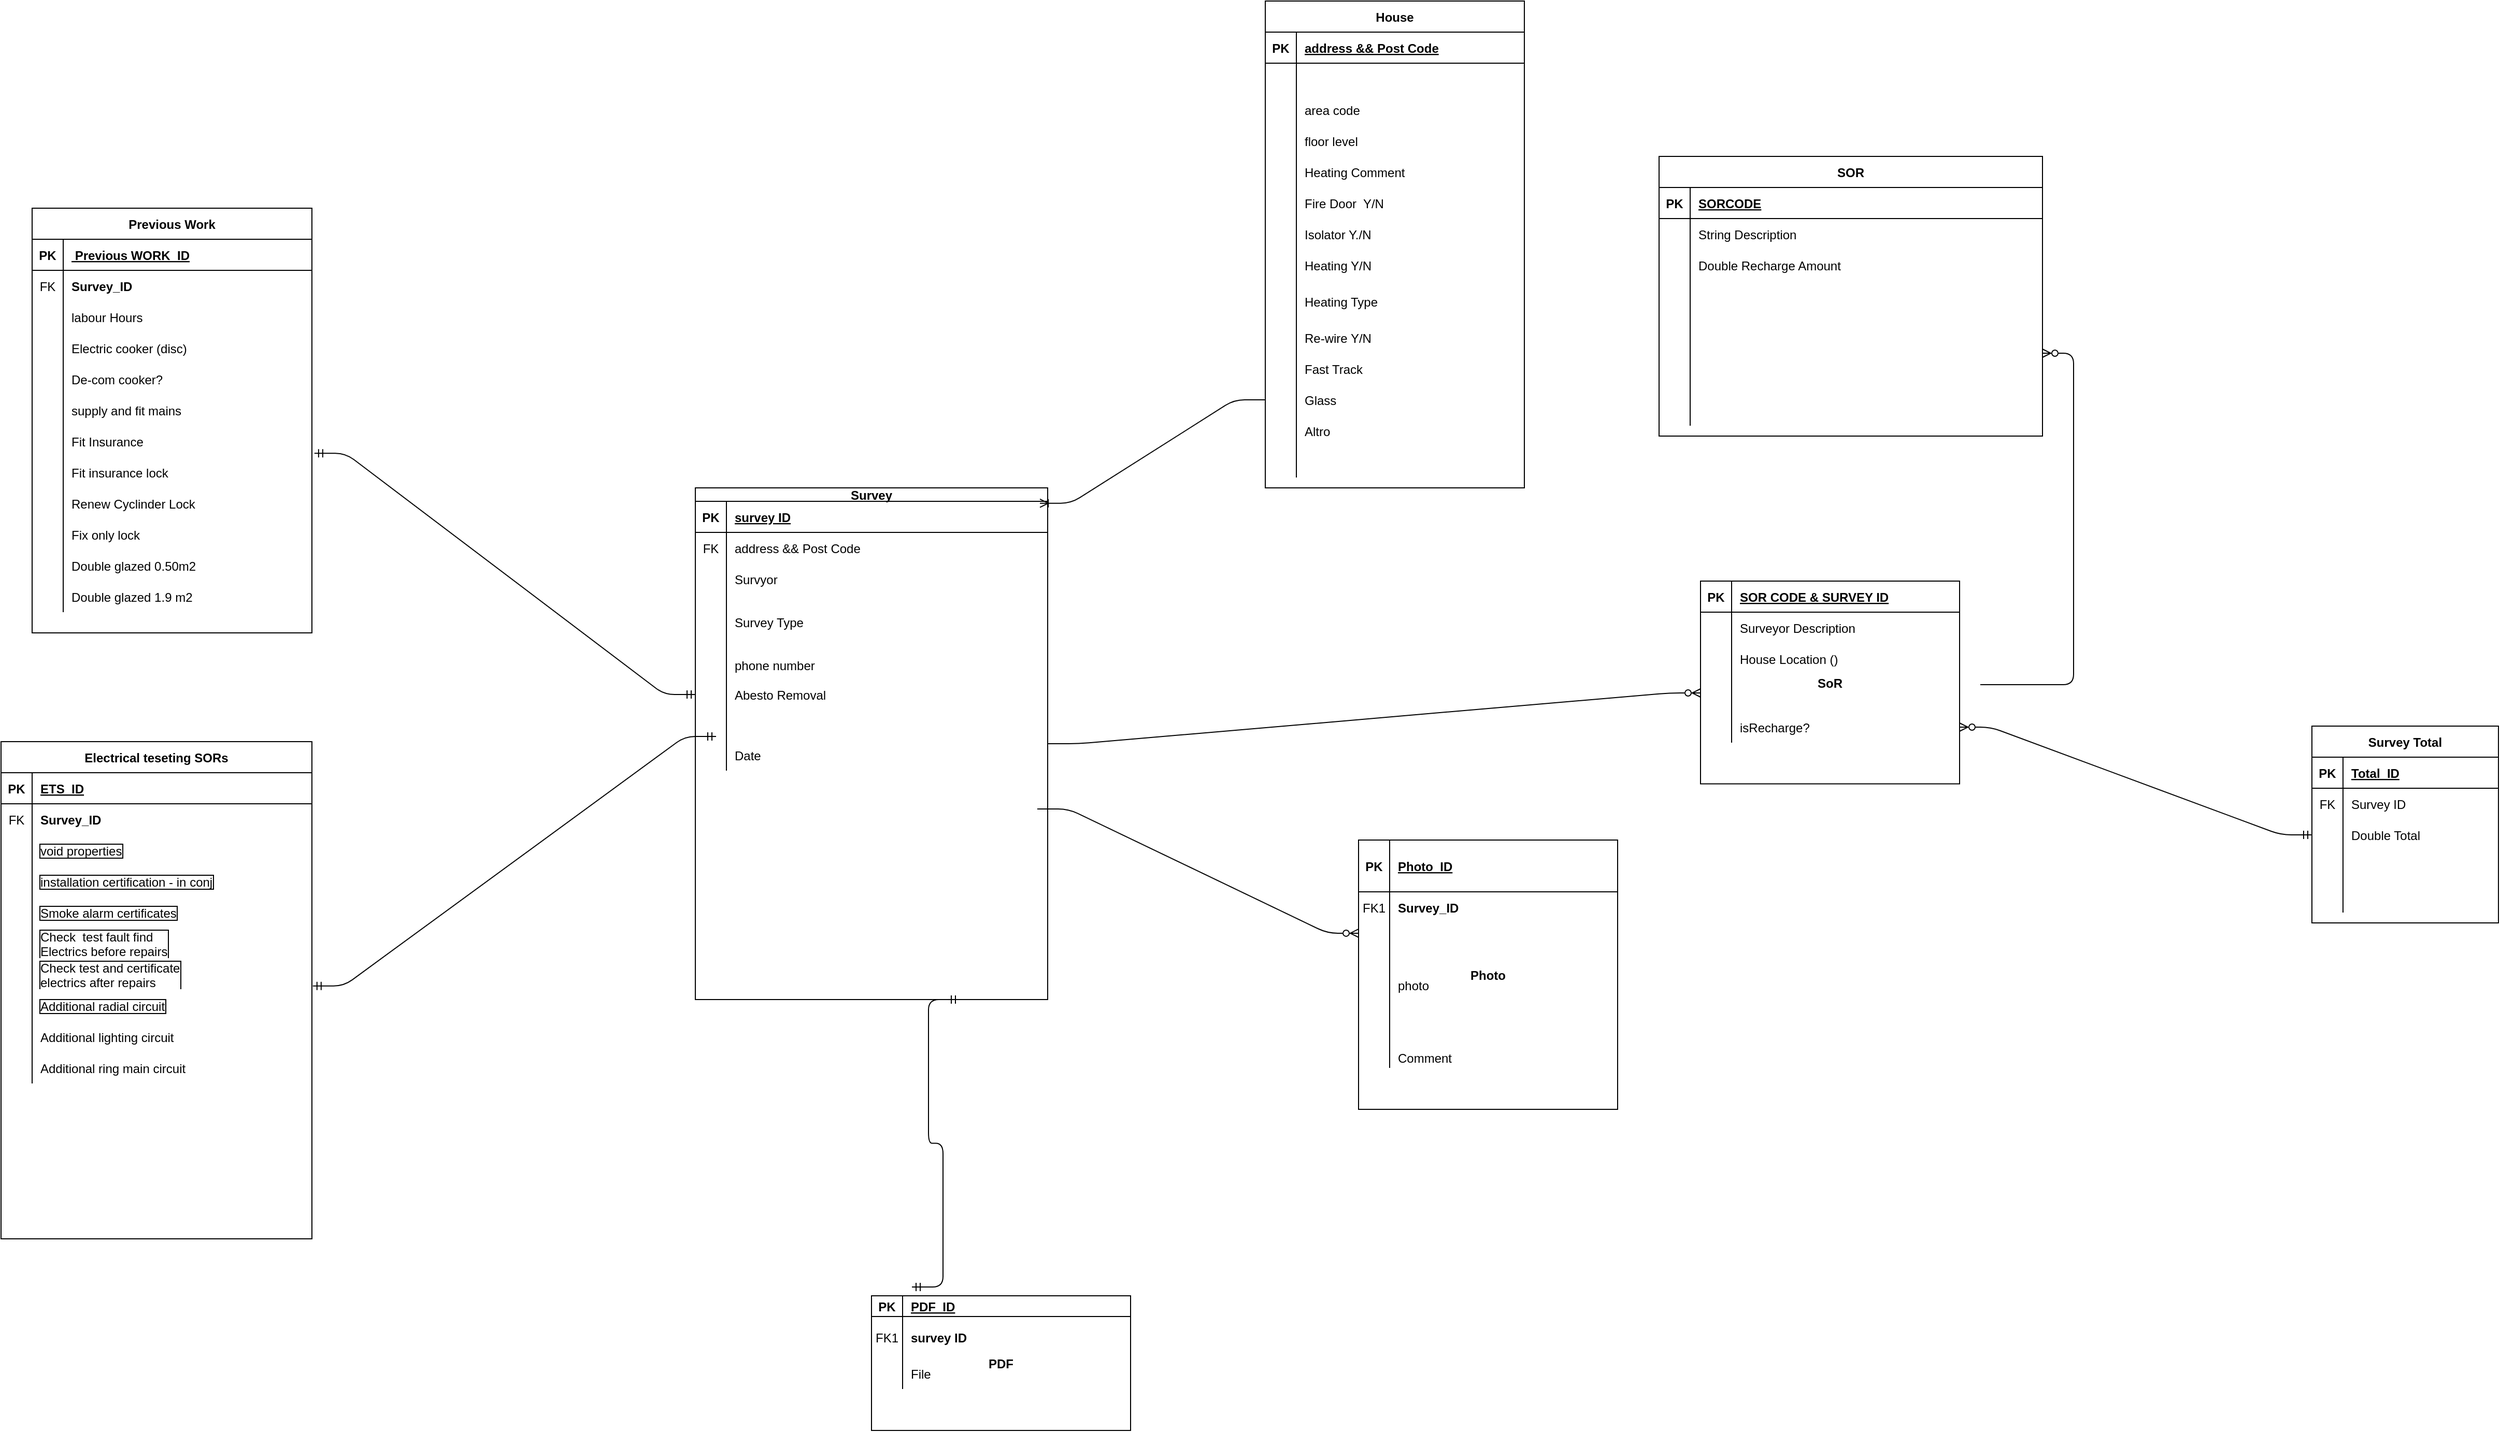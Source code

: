 <mxfile version="13.10.7" type="github">
  <diagram id="R2lEEEUBdFMjLlhIrx00" name="Page-1">
    <mxGraphModel dx="3830" dy="3200" grid="1" gridSize="10" guides="1" tooltips="1" connect="1" arrows="1" fold="1" page="1" pageScale="1" pageWidth="850" pageHeight="1100" math="0" shadow="0" extFonts="Permanent Marker^https://fonts.googleapis.com/css?family=Permanent+Marker">
      <root>
        <mxCell id="0" />
        <mxCell id="1" parent="0" />
        <mxCell id="C-vyLk0tnHw3VtMMgP7b-23" value="House" style="shape=table;startSize=30;container=1;collapsible=1;childLayout=tableLayout;fixedRows=1;rowLines=0;fontStyle=1;align=center;resizeLast=1;" parent="1" vertex="1">
          <mxGeometry x="-20" y="-1640" width="250" height="470" as="geometry" />
        </mxCell>
        <mxCell id="C-vyLk0tnHw3VtMMgP7b-24" value="" style="shape=partialRectangle;collapsible=0;dropTarget=0;pointerEvents=0;fillColor=none;points=[[0,0.5],[1,0.5]];portConstraint=eastwest;top=0;left=0;right=0;bottom=1;" parent="C-vyLk0tnHw3VtMMgP7b-23" vertex="1">
          <mxGeometry y="30" width="250" height="30" as="geometry" />
        </mxCell>
        <mxCell id="C-vyLk0tnHw3VtMMgP7b-25" value="PK" style="shape=partialRectangle;overflow=hidden;connectable=0;fillColor=none;top=0;left=0;bottom=0;right=0;fontStyle=1;" parent="C-vyLk0tnHw3VtMMgP7b-24" vertex="1">
          <mxGeometry width="30" height="30" as="geometry" />
        </mxCell>
        <mxCell id="C-vyLk0tnHw3VtMMgP7b-26" value="address &amp;&amp; Post Code" style="shape=partialRectangle;overflow=hidden;connectable=0;fillColor=none;top=0;left=0;bottom=0;right=0;align=left;spacingLeft=6;fontStyle=5;" parent="C-vyLk0tnHw3VtMMgP7b-24" vertex="1">
          <mxGeometry x="30" width="220" height="30" as="geometry" />
        </mxCell>
        <mxCell id="sHsvKo9sZquTOS9DTLa4-4" value="" style="shape=partialRectangle;collapsible=0;dropTarget=0;pointerEvents=0;fillColor=none;top=0;left=0;bottom=0;right=0;points=[[0,0.5],[1,0.5]];portConstraint=eastwest;" parent="C-vyLk0tnHw3VtMMgP7b-23" vertex="1">
          <mxGeometry y="60" width="250" height="30" as="geometry" />
        </mxCell>
        <mxCell id="sHsvKo9sZquTOS9DTLa4-5" value="" style="shape=partialRectangle;connectable=0;fillColor=none;top=0;left=0;bottom=0;right=0;editable=1;overflow=hidden;" parent="sHsvKo9sZquTOS9DTLa4-4" vertex="1">
          <mxGeometry width="30" height="30" as="geometry" />
        </mxCell>
        <mxCell id="sHsvKo9sZquTOS9DTLa4-6" value="" style="shape=partialRectangle;connectable=0;fillColor=none;top=0;left=0;bottom=0;right=0;align=left;spacingLeft=6;overflow=hidden;" parent="sHsvKo9sZquTOS9DTLa4-4" vertex="1">
          <mxGeometry x="30" width="220" height="30" as="geometry" />
        </mxCell>
        <mxCell id="sHsvKo9sZquTOS9DTLa4-8" value="" style="shape=partialRectangle;collapsible=0;dropTarget=0;pointerEvents=0;fillColor=none;top=0;left=0;bottom=0;right=0;points=[[0,0.5],[1,0.5]];portConstraint=eastwest;" parent="C-vyLk0tnHw3VtMMgP7b-23" vertex="1">
          <mxGeometry y="90" width="250" height="30" as="geometry" />
        </mxCell>
        <mxCell id="sHsvKo9sZquTOS9DTLa4-9" value="" style="shape=partialRectangle;connectable=0;fillColor=none;top=0;left=0;bottom=0;right=0;editable=1;overflow=hidden;" parent="sHsvKo9sZquTOS9DTLa4-8" vertex="1">
          <mxGeometry width="30" height="30" as="geometry" />
        </mxCell>
        <mxCell id="sHsvKo9sZquTOS9DTLa4-10" value="area code" style="shape=partialRectangle;connectable=0;fillColor=none;top=0;left=0;bottom=0;right=0;align=left;spacingLeft=6;overflow=hidden;" parent="sHsvKo9sZquTOS9DTLa4-8" vertex="1">
          <mxGeometry x="30" width="220" height="30" as="geometry" />
        </mxCell>
        <mxCell id="C-vyLk0tnHw3VtMMgP7b-27" value="" style="shape=partialRectangle;collapsible=0;dropTarget=0;pointerEvents=0;fillColor=none;points=[[0,0.5],[1,0.5]];portConstraint=eastwest;top=0;left=0;right=0;bottom=0;" parent="C-vyLk0tnHw3VtMMgP7b-23" vertex="1">
          <mxGeometry y="120" width="250" height="30" as="geometry" />
        </mxCell>
        <mxCell id="C-vyLk0tnHw3VtMMgP7b-28" value="" style="shape=partialRectangle;overflow=hidden;connectable=0;fillColor=none;top=0;left=0;bottom=0;right=0;" parent="C-vyLk0tnHw3VtMMgP7b-27" vertex="1">
          <mxGeometry width="30" height="30" as="geometry" />
        </mxCell>
        <mxCell id="C-vyLk0tnHw3VtMMgP7b-29" value="floor level" style="shape=partialRectangle;overflow=hidden;connectable=0;fillColor=none;top=0;left=0;bottom=0;right=0;align=left;spacingLeft=6;" parent="C-vyLk0tnHw3VtMMgP7b-27" vertex="1">
          <mxGeometry x="30" width="220" height="30" as="geometry" />
        </mxCell>
        <mxCell id="svv0pomory2fehpA51ue-19" value="" style="shape=partialRectangle;collapsible=0;dropTarget=0;pointerEvents=0;fillColor=none;top=0;left=0;bottom=0;right=0;points=[[0,0.5],[1,0.5]];portConstraint=eastwest;" parent="C-vyLk0tnHw3VtMMgP7b-23" vertex="1">
          <mxGeometry y="150" width="250" height="30" as="geometry" />
        </mxCell>
        <mxCell id="svv0pomory2fehpA51ue-20" value="" style="shape=partialRectangle;connectable=0;fillColor=none;top=0;left=0;bottom=0;right=0;editable=1;overflow=hidden;" parent="svv0pomory2fehpA51ue-19" vertex="1">
          <mxGeometry width="30" height="30" as="geometry" />
        </mxCell>
        <mxCell id="svv0pomory2fehpA51ue-21" value="Heating Comment" style="shape=partialRectangle;connectable=0;fillColor=none;top=0;left=0;bottom=0;right=0;align=left;spacingLeft=6;overflow=hidden;" parent="svv0pomory2fehpA51ue-19" vertex="1">
          <mxGeometry x="30" width="220" height="30" as="geometry" />
        </mxCell>
        <mxCell id="CN8l73iPBONkDlvbDEP7-80" value="" style="shape=partialRectangle;collapsible=0;dropTarget=0;pointerEvents=0;fillColor=none;top=0;left=0;bottom=0;right=0;points=[[0,0.5],[1,0.5]];portConstraint=eastwest;" parent="C-vyLk0tnHw3VtMMgP7b-23" vertex="1">
          <mxGeometry y="180" width="250" height="30" as="geometry" />
        </mxCell>
        <mxCell id="CN8l73iPBONkDlvbDEP7-81" value="" style="shape=partialRectangle;connectable=0;fillColor=none;top=0;left=0;bottom=0;right=0;editable=1;overflow=hidden;" parent="CN8l73iPBONkDlvbDEP7-80" vertex="1">
          <mxGeometry width="30" height="30" as="geometry" />
        </mxCell>
        <mxCell id="CN8l73iPBONkDlvbDEP7-82" value="Fire Door  Y/N" style="shape=partialRectangle;connectable=0;fillColor=none;top=0;left=0;bottom=0;right=0;align=left;spacingLeft=6;overflow=hidden;" parent="CN8l73iPBONkDlvbDEP7-80" vertex="1">
          <mxGeometry x="30" width="220" height="30" as="geometry" />
        </mxCell>
        <mxCell id="svv0pomory2fehpA51ue-13" value="" style="shape=partialRectangle;collapsible=0;dropTarget=0;pointerEvents=0;fillColor=none;top=0;left=0;bottom=0;right=0;points=[[0,0.5],[1,0.5]];portConstraint=eastwest;" parent="C-vyLk0tnHw3VtMMgP7b-23" vertex="1">
          <mxGeometry y="210" width="250" height="30" as="geometry" />
        </mxCell>
        <mxCell id="svv0pomory2fehpA51ue-14" value="" style="shape=partialRectangle;connectable=0;fillColor=none;top=0;left=0;bottom=0;right=0;editable=1;overflow=hidden;" parent="svv0pomory2fehpA51ue-13" vertex="1">
          <mxGeometry width="30" height="30" as="geometry" />
        </mxCell>
        <mxCell id="svv0pomory2fehpA51ue-15" value="Isolator Y./N" style="shape=partialRectangle;connectable=0;fillColor=none;top=0;left=0;bottom=0;right=0;align=left;spacingLeft=6;overflow=hidden;" parent="svv0pomory2fehpA51ue-13" vertex="1">
          <mxGeometry x="30" width="220" height="30" as="geometry" />
        </mxCell>
        <mxCell id="svv0pomory2fehpA51ue-22" value="" style="shape=partialRectangle;collapsible=0;dropTarget=0;pointerEvents=0;fillColor=none;top=0;left=0;bottom=0;right=0;points=[[0,0.5],[1,0.5]];portConstraint=eastwest;" parent="C-vyLk0tnHw3VtMMgP7b-23" vertex="1">
          <mxGeometry y="240" width="250" height="30" as="geometry" />
        </mxCell>
        <mxCell id="svv0pomory2fehpA51ue-23" value="" style="shape=partialRectangle;connectable=0;fillColor=none;top=0;left=0;bottom=0;right=0;editable=1;overflow=hidden;" parent="svv0pomory2fehpA51ue-22" vertex="1">
          <mxGeometry width="30" height="30" as="geometry" />
        </mxCell>
        <mxCell id="svv0pomory2fehpA51ue-24" value="Heating Y/N" style="shape=partialRectangle;connectable=0;fillColor=none;top=0;left=0;bottom=0;right=0;align=left;spacingLeft=6;overflow=hidden;" parent="svv0pomory2fehpA51ue-22" vertex="1">
          <mxGeometry x="30" width="220" height="30" as="geometry" />
        </mxCell>
        <mxCell id="CN8l73iPBONkDlvbDEP7-32" value="" style="shape=partialRectangle;collapsible=0;dropTarget=0;pointerEvents=0;fillColor=none;top=0;left=0;bottom=0;right=0;points=[[0,0.5],[1,0.5]];portConstraint=eastwest;" parent="C-vyLk0tnHw3VtMMgP7b-23" vertex="1">
          <mxGeometry y="270" width="250" height="40" as="geometry" />
        </mxCell>
        <mxCell id="CN8l73iPBONkDlvbDEP7-33" value="" style="shape=partialRectangle;connectable=0;fillColor=none;top=0;left=0;bottom=0;right=0;editable=1;overflow=hidden;" parent="CN8l73iPBONkDlvbDEP7-32" vertex="1">
          <mxGeometry width="30" height="40" as="geometry" />
        </mxCell>
        <mxCell id="CN8l73iPBONkDlvbDEP7-34" value="Heating Type" style="shape=partialRectangle;connectable=0;fillColor=none;top=0;left=0;bottom=0;right=0;align=left;spacingLeft=6;overflow=hidden;" parent="CN8l73iPBONkDlvbDEP7-32" vertex="1">
          <mxGeometry x="30" width="220" height="40" as="geometry" />
        </mxCell>
        <mxCell id="svv0pomory2fehpA51ue-16" value="" style="shape=partialRectangle;collapsible=0;dropTarget=0;pointerEvents=0;fillColor=none;top=0;left=0;bottom=0;right=0;points=[[0,0.5],[1,0.5]];portConstraint=eastwest;" parent="C-vyLk0tnHw3VtMMgP7b-23" vertex="1">
          <mxGeometry y="310" width="250" height="30" as="geometry" />
        </mxCell>
        <mxCell id="svv0pomory2fehpA51ue-17" value="" style="shape=partialRectangle;connectable=0;fillColor=none;top=0;left=0;bottom=0;right=0;editable=1;overflow=hidden;" parent="svv0pomory2fehpA51ue-16" vertex="1">
          <mxGeometry width="30" height="30" as="geometry" />
        </mxCell>
        <mxCell id="svv0pomory2fehpA51ue-18" value="Re-wire Y/N" style="shape=partialRectangle;connectable=0;fillColor=none;top=0;left=0;bottom=0;right=0;align=left;spacingLeft=6;overflow=hidden;" parent="svv0pomory2fehpA51ue-16" vertex="1">
          <mxGeometry x="30" width="220" height="30" as="geometry" />
        </mxCell>
        <mxCell id="svv0pomory2fehpA51ue-25" value="" style="shape=partialRectangle;collapsible=0;dropTarget=0;pointerEvents=0;fillColor=none;top=0;left=0;bottom=0;right=0;points=[[0,0.5],[1,0.5]];portConstraint=eastwest;" parent="C-vyLk0tnHw3VtMMgP7b-23" vertex="1">
          <mxGeometry y="340" width="250" height="30" as="geometry" />
        </mxCell>
        <mxCell id="svv0pomory2fehpA51ue-26" value="" style="shape=partialRectangle;connectable=0;fillColor=none;top=0;left=0;bottom=0;right=0;editable=1;overflow=hidden;" parent="svv0pomory2fehpA51ue-25" vertex="1">
          <mxGeometry width="30" height="30" as="geometry" />
        </mxCell>
        <mxCell id="svv0pomory2fehpA51ue-27" value="Fast Track" style="shape=partialRectangle;connectable=0;fillColor=none;top=0;left=0;bottom=0;right=0;align=left;spacingLeft=6;overflow=hidden;" parent="svv0pomory2fehpA51ue-25" vertex="1">
          <mxGeometry x="30" width="220" height="30" as="geometry" />
        </mxCell>
        <mxCell id="svv0pomory2fehpA51ue-28" value="" style="shape=partialRectangle;collapsible=0;dropTarget=0;pointerEvents=0;fillColor=none;top=0;left=0;bottom=0;right=0;points=[[0,0.5],[1,0.5]];portConstraint=eastwest;" parent="C-vyLk0tnHw3VtMMgP7b-23" vertex="1">
          <mxGeometry y="370" width="250" height="30" as="geometry" />
        </mxCell>
        <mxCell id="svv0pomory2fehpA51ue-29" value="" style="shape=partialRectangle;connectable=0;fillColor=none;top=0;left=0;bottom=0;right=0;editable=1;overflow=hidden;" parent="svv0pomory2fehpA51ue-28" vertex="1">
          <mxGeometry width="30" height="30" as="geometry" />
        </mxCell>
        <mxCell id="svv0pomory2fehpA51ue-30" value="Glass" style="shape=partialRectangle;connectable=0;fillColor=none;top=0;left=0;bottom=0;right=0;align=left;spacingLeft=6;overflow=hidden;" parent="svv0pomory2fehpA51ue-28" vertex="1">
          <mxGeometry x="30" width="220" height="30" as="geometry" />
        </mxCell>
        <mxCell id="svv0pomory2fehpA51ue-31" value="" style="shape=partialRectangle;collapsible=0;dropTarget=0;pointerEvents=0;fillColor=none;top=0;left=0;bottom=0;right=0;points=[[0,0.5],[1,0.5]];portConstraint=eastwest;" parent="C-vyLk0tnHw3VtMMgP7b-23" vertex="1">
          <mxGeometry y="400" width="250" height="30" as="geometry" />
        </mxCell>
        <mxCell id="svv0pomory2fehpA51ue-32" value="" style="shape=partialRectangle;connectable=0;fillColor=none;top=0;left=0;bottom=0;right=0;editable=1;overflow=hidden;" parent="svv0pomory2fehpA51ue-31" vertex="1">
          <mxGeometry width="30" height="30" as="geometry" />
        </mxCell>
        <mxCell id="svv0pomory2fehpA51ue-33" value="Altro" style="shape=partialRectangle;connectable=0;fillColor=none;top=0;left=0;bottom=0;right=0;align=left;spacingLeft=6;overflow=hidden;" parent="svv0pomory2fehpA51ue-31" vertex="1">
          <mxGeometry x="30" width="220" height="30" as="geometry" />
        </mxCell>
        <mxCell id="svv0pomory2fehpA51ue-34" value="" style="shape=partialRectangle;collapsible=0;dropTarget=0;pointerEvents=0;fillColor=none;top=0;left=0;bottom=0;right=0;points=[[0,0.5],[1,0.5]];portConstraint=eastwest;" parent="C-vyLk0tnHw3VtMMgP7b-23" vertex="1">
          <mxGeometry y="430" width="250" height="30" as="geometry" />
        </mxCell>
        <mxCell id="svv0pomory2fehpA51ue-35" value="" style="shape=partialRectangle;connectable=0;fillColor=none;top=0;left=0;bottom=0;right=0;editable=1;overflow=hidden;" parent="svv0pomory2fehpA51ue-34" vertex="1">
          <mxGeometry width="30" height="30" as="geometry" />
        </mxCell>
        <mxCell id="svv0pomory2fehpA51ue-36" value="" style="shape=partialRectangle;connectable=0;fillColor=none;top=0;left=0;bottom=0;right=0;align=left;spacingLeft=6;overflow=hidden;" parent="svv0pomory2fehpA51ue-34" vertex="1">
          <mxGeometry x="30" width="220" height="30" as="geometry" />
        </mxCell>
        <mxCell id="C-vyLk0tnHw3VtMMgP7b-2" value="SoR" style="shape=table;startSize=0;container=1;collapsible=1;childLayout=tableLayout;fixedRows=1;rowLines=0;fontStyle=1;align=center;resizeLast=1;" parent="1" vertex="1">
          <mxGeometry x="400" y="-1080" width="250" height="195.75" as="geometry" />
        </mxCell>
        <mxCell id="C-vyLk0tnHw3VtMMgP7b-3" value="" style="shape=partialRectangle;collapsible=0;dropTarget=0;pointerEvents=0;fillColor=none;points=[[0,0.5],[1,0.5]];portConstraint=eastwest;top=0;left=0;right=0;bottom=1;" parent="C-vyLk0tnHw3VtMMgP7b-2" vertex="1">
          <mxGeometry width="250" height="30" as="geometry" />
        </mxCell>
        <mxCell id="C-vyLk0tnHw3VtMMgP7b-4" value="PK" style="shape=partialRectangle;overflow=hidden;connectable=0;fillColor=none;top=0;left=0;bottom=0;right=0;fontStyle=1;" parent="C-vyLk0tnHw3VtMMgP7b-3" vertex="1">
          <mxGeometry width="30" height="30" as="geometry" />
        </mxCell>
        <mxCell id="C-vyLk0tnHw3VtMMgP7b-5" value="SOR CODE &amp; SURVEY ID" style="shape=partialRectangle;overflow=hidden;connectable=0;fillColor=none;top=0;left=0;bottom=0;right=0;align=left;spacingLeft=6;fontStyle=5;" parent="C-vyLk0tnHw3VtMMgP7b-3" vertex="1">
          <mxGeometry x="30" width="220" height="30" as="geometry" />
        </mxCell>
        <mxCell id="C-vyLk0tnHw3VtMMgP7b-6" value="" style="shape=partialRectangle;collapsible=0;dropTarget=0;pointerEvents=0;fillColor=none;points=[[0,0.5],[1,0.5]];portConstraint=eastwest;top=0;left=0;right=0;bottom=0;" parent="C-vyLk0tnHw3VtMMgP7b-2" vertex="1">
          <mxGeometry y="30" width="250" height="30" as="geometry" />
        </mxCell>
        <mxCell id="C-vyLk0tnHw3VtMMgP7b-7" value="" style="shape=partialRectangle;overflow=hidden;connectable=0;fillColor=none;top=0;left=0;bottom=0;right=0;" parent="C-vyLk0tnHw3VtMMgP7b-6" vertex="1">
          <mxGeometry width="30" height="30" as="geometry" />
        </mxCell>
        <mxCell id="C-vyLk0tnHw3VtMMgP7b-8" value="Surveyor Description" style="shape=partialRectangle;overflow=hidden;connectable=0;fillColor=none;top=0;left=0;bottom=0;right=0;align=left;spacingLeft=6;" parent="C-vyLk0tnHw3VtMMgP7b-6" vertex="1">
          <mxGeometry x="30" width="220" height="30" as="geometry" />
        </mxCell>
        <mxCell id="svv0pomory2fehpA51ue-10" value="" style="shape=partialRectangle;collapsible=0;dropTarget=0;pointerEvents=0;fillColor=none;top=0;left=0;bottom=0;right=0;points=[[0,0.5],[1,0.5]];portConstraint=eastwest;" parent="C-vyLk0tnHw3VtMMgP7b-2" vertex="1">
          <mxGeometry y="60" width="250" height="30" as="geometry" />
        </mxCell>
        <mxCell id="svv0pomory2fehpA51ue-11" value="" style="shape=partialRectangle;connectable=0;fillColor=none;top=0;left=0;bottom=0;right=0;editable=1;overflow=hidden;" parent="svv0pomory2fehpA51ue-10" vertex="1">
          <mxGeometry width="30" height="30" as="geometry" />
        </mxCell>
        <mxCell id="svv0pomory2fehpA51ue-12" value="House Location ()" style="shape=partialRectangle;connectable=0;fillColor=none;top=0;left=0;bottom=0;right=0;align=left;spacingLeft=6;overflow=hidden;" parent="svv0pomory2fehpA51ue-10" vertex="1">
          <mxGeometry x="30" width="220" height="30" as="geometry" />
        </mxCell>
        <mxCell id="C-vyLk0tnHw3VtMMgP7b-9" value="" style="shape=partialRectangle;collapsible=0;dropTarget=0;pointerEvents=0;fillColor=none;points=[[0,0.5],[1,0.5]];portConstraint=eastwest;top=0;left=0;right=0;bottom=0;" parent="C-vyLk0tnHw3VtMMgP7b-2" vertex="1">
          <mxGeometry y="90" width="250" height="36" as="geometry" />
        </mxCell>
        <mxCell id="C-vyLk0tnHw3VtMMgP7b-10" value="" style="shape=partialRectangle;overflow=hidden;connectable=0;fillColor=none;top=0;left=0;bottom=0;right=0;" parent="C-vyLk0tnHw3VtMMgP7b-9" vertex="1">
          <mxGeometry width="30" height="36" as="geometry" />
        </mxCell>
        <mxCell id="C-vyLk0tnHw3VtMMgP7b-11" value="" style="shape=partialRectangle;overflow=hidden;connectable=0;fillColor=none;top=0;left=0;bottom=0;right=0;align=left;spacingLeft=6;" parent="C-vyLk0tnHw3VtMMgP7b-9" vertex="1">
          <mxGeometry x="30" width="220" height="36" as="geometry" />
        </mxCell>
        <mxCell id="j9gO9Jeya-PZ48SS8etJ-19" value="" style="shape=partialRectangle;collapsible=0;dropTarget=0;pointerEvents=0;fillColor=none;top=0;left=0;bottom=0;right=0;points=[[0,0.5],[1,0.5]];portConstraint=eastwest;" parent="C-vyLk0tnHw3VtMMgP7b-2" vertex="1">
          <mxGeometry y="126" width="250" height="30" as="geometry" />
        </mxCell>
        <mxCell id="j9gO9Jeya-PZ48SS8etJ-20" value="" style="shape=partialRectangle;connectable=0;fillColor=none;top=0;left=0;bottom=0;right=0;editable=1;overflow=hidden;" parent="j9gO9Jeya-PZ48SS8etJ-19" vertex="1">
          <mxGeometry width="30" height="30" as="geometry" />
        </mxCell>
        <mxCell id="j9gO9Jeya-PZ48SS8etJ-21" value="isRecharge? " style="shape=partialRectangle;connectable=0;fillColor=none;top=0;left=0;bottom=0;right=0;align=left;spacingLeft=6;overflow=hidden;" parent="j9gO9Jeya-PZ48SS8etJ-19" vertex="1">
          <mxGeometry x="30" width="220" height="30" as="geometry" />
        </mxCell>
        <mxCell id="C-vyLk0tnHw3VtMMgP7b-13" value="Previous Work" style="shape=table;startSize=30;container=1;collapsible=1;childLayout=tableLayout;fixedRows=1;rowLines=0;fontStyle=1;align=center;resizeLast=1;" parent="1" vertex="1">
          <mxGeometry x="-1210" y="-1440" width="270" height="410" as="geometry" />
        </mxCell>
        <mxCell id="C-vyLk0tnHw3VtMMgP7b-14" value="" style="shape=partialRectangle;collapsible=0;dropTarget=0;pointerEvents=0;fillColor=none;points=[[0,0.5],[1,0.5]];portConstraint=eastwest;top=0;left=0;right=0;bottom=1;" parent="C-vyLk0tnHw3VtMMgP7b-13" vertex="1">
          <mxGeometry y="30" width="270" height="30" as="geometry" />
        </mxCell>
        <mxCell id="C-vyLk0tnHw3VtMMgP7b-15" value="PK" style="shape=partialRectangle;overflow=hidden;connectable=0;fillColor=none;top=0;left=0;bottom=0;right=0;fontStyle=1;" parent="C-vyLk0tnHw3VtMMgP7b-14" vertex="1">
          <mxGeometry width="30" height="30" as="geometry" />
        </mxCell>
        <mxCell id="C-vyLk0tnHw3VtMMgP7b-16" value=" Previous WORK_ID" style="shape=partialRectangle;overflow=hidden;connectable=0;fillColor=none;top=0;left=0;bottom=0;right=0;align=left;spacingLeft=6;fontStyle=5;" parent="C-vyLk0tnHw3VtMMgP7b-14" vertex="1">
          <mxGeometry x="30" width="240" height="30" as="geometry" />
        </mxCell>
        <mxCell id="sHsvKo9sZquTOS9DTLa4-15" value="" style="shape=partialRectangle;collapsible=0;dropTarget=0;pointerEvents=0;fillColor=none;top=0;left=0;bottom=0;right=0;points=[[0,0.5],[1,0.5]];portConstraint=eastwest;" parent="C-vyLk0tnHw3VtMMgP7b-13" vertex="1">
          <mxGeometry y="60" width="270" height="30" as="geometry" />
        </mxCell>
        <mxCell id="sHsvKo9sZquTOS9DTLa4-16" value="FK" style="shape=partialRectangle;connectable=0;fillColor=none;top=0;left=0;bottom=0;right=0;fontStyle=0;overflow=hidden;" parent="sHsvKo9sZquTOS9DTLa4-15" vertex="1">
          <mxGeometry width="30" height="30" as="geometry" />
        </mxCell>
        <mxCell id="sHsvKo9sZquTOS9DTLa4-17" value="Survey_ID" style="shape=partialRectangle;connectable=0;fillColor=none;top=0;left=0;bottom=0;right=0;align=left;spacingLeft=6;fontStyle=1;overflow=hidden;" parent="sHsvKo9sZquTOS9DTLa4-15" vertex="1">
          <mxGeometry x="30" width="240" height="30" as="geometry" />
        </mxCell>
        <mxCell id="C-vyLk0tnHw3VtMMgP7b-20" value="" style="shape=partialRectangle;collapsible=0;dropTarget=0;pointerEvents=0;fillColor=none;points=[[0,0.5],[1,0.5]];portConstraint=eastwest;top=0;left=0;right=0;bottom=0;" parent="C-vyLk0tnHw3VtMMgP7b-13" vertex="1">
          <mxGeometry y="90" width="270" height="30" as="geometry" />
        </mxCell>
        <mxCell id="C-vyLk0tnHw3VtMMgP7b-21" value="" style="shape=partialRectangle;overflow=hidden;connectable=0;fillColor=none;top=0;left=0;bottom=0;right=0;" parent="C-vyLk0tnHw3VtMMgP7b-20" vertex="1">
          <mxGeometry width="30" height="30" as="geometry" />
        </mxCell>
        <mxCell id="C-vyLk0tnHw3VtMMgP7b-22" value="labour Hours" style="shape=partialRectangle;overflow=hidden;connectable=0;fillColor=none;top=0;left=0;bottom=0;right=0;align=left;spacingLeft=6;" parent="C-vyLk0tnHw3VtMMgP7b-20" vertex="1">
          <mxGeometry x="30" width="240" height="30" as="geometry" />
        </mxCell>
        <mxCell id="CN8l73iPBONkDlvbDEP7-56" value="" style="shape=partialRectangle;collapsible=0;dropTarget=0;pointerEvents=0;fillColor=none;top=0;left=0;bottom=0;right=0;points=[[0,0.5],[1,0.5]];portConstraint=eastwest;" parent="C-vyLk0tnHw3VtMMgP7b-13" vertex="1">
          <mxGeometry y="120" width="270" height="30" as="geometry" />
        </mxCell>
        <mxCell id="CN8l73iPBONkDlvbDEP7-57" value="" style="shape=partialRectangle;connectable=0;fillColor=none;top=0;left=0;bottom=0;right=0;editable=1;overflow=hidden;" parent="CN8l73iPBONkDlvbDEP7-56" vertex="1">
          <mxGeometry width="30" height="30" as="geometry" />
        </mxCell>
        <mxCell id="CN8l73iPBONkDlvbDEP7-58" value="Electric cooker (disc)" style="shape=partialRectangle;connectable=0;fillColor=none;top=0;left=0;bottom=0;right=0;align=left;spacingLeft=6;overflow=hidden;" parent="CN8l73iPBONkDlvbDEP7-56" vertex="1">
          <mxGeometry x="30" width="240" height="30" as="geometry" />
        </mxCell>
        <mxCell id="CN8l73iPBONkDlvbDEP7-133" value="" style="shape=partialRectangle;collapsible=0;dropTarget=0;pointerEvents=0;fillColor=none;top=0;left=0;bottom=0;right=0;points=[[0,0.5],[1,0.5]];portConstraint=eastwest;" parent="C-vyLk0tnHw3VtMMgP7b-13" vertex="1">
          <mxGeometry y="150" width="270" height="30" as="geometry" />
        </mxCell>
        <mxCell id="CN8l73iPBONkDlvbDEP7-134" value="" style="shape=partialRectangle;connectable=0;fillColor=none;top=0;left=0;bottom=0;right=0;editable=1;overflow=hidden;" parent="CN8l73iPBONkDlvbDEP7-133" vertex="1">
          <mxGeometry width="30" height="30" as="geometry" />
        </mxCell>
        <mxCell id="CN8l73iPBONkDlvbDEP7-135" value="De-com cooker?" style="shape=partialRectangle;connectable=0;fillColor=none;top=0;left=0;bottom=0;right=0;align=left;spacingLeft=6;overflow=hidden;" parent="CN8l73iPBONkDlvbDEP7-133" vertex="1">
          <mxGeometry x="30" width="240" height="30" as="geometry" />
        </mxCell>
        <mxCell id="CN8l73iPBONkDlvbDEP7-60" value="" style="shape=partialRectangle;collapsible=0;dropTarget=0;pointerEvents=0;fillColor=none;top=0;left=0;bottom=0;right=0;points=[[0,0.5],[1,0.5]];portConstraint=eastwest;" parent="C-vyLk0tnHw3VtMMgP7b-13" vertex="1">
          <mxGeometry y="180" width="270" height="30" as="geometry" />
        </mxCell>
        <mxCell id="CN8l73iPBONkDlvbDEP7-61" value="" style="shape=partialRectangle;connectable=0;fillColor=none;top=0;left=0;bottom=0;right=0;editable=1;overflow=hidden;" parent="CN8l73iPBONkDlvbDEP7-60" vertex="1">
          <mxGeometry width="30" height="30" as="geometry" />
        </mxCell>
        <mxCell id="CN8l73iPBONkDlvbDEP7-62" value="supply and fit mains" style="shape=partialRectangle;connectable=0;fillColor=none;top=0;left=0;bottom=0;right=0;align=left;spacingLeft=6;overflow=hidden;" parent="CN8l73iPBONkDlvbDEP7-60" vertex="1">
          <mxGeometry x="30" width="240" height="30" as="geometry" />
        </mxCell>
        <mxCell id="CN8l73iPBONkDlvbDEP7-137" value="" style="shape=partialRectangle;collapsible=0;dropTarget=0;pointerEvents=0;fillColor=none;top=0;left=0;bottom=0;right=0;points=[[0,0.5],[1,0.5]];portConstraint=eastwest;" parent="C-vyLk0tnHw3VtMMgP7b-13" vertex="1">
          <mxGeometry y="210" width="270" height="30" as="geometry" />
        </mxCell>
        <mxCell id="CN8l73iPBONkDlvbDEP7-138" value="" style="shape=partialRectangle;connectable=0;fillColor=none;top=0;left=0;bottom=0;right=0;editable=1;overflow=hidden;" parent="CN8l73iPBONkDlvbDEP7-137" vertex="1">
          <mxGeometry width="30" height="30" as="geometry" />
        </mxCell>
        <mxCell id="CN8l73iPBONkDlvbDEP7-139" value="Fit Insurance" style="shape=partialRectangle;connectable=0;fillColor=none;top=0;left=0;bottom=0;right=0;align=left;spacingLeft=6;overflow=hidden;" parent="CN8l73iPBONkDlvbDEP7-137" vertex="1">
          <mxGeometry x="30" width="240" height="30" as="geometry" />
        </mxCell>
        <mxCell id="CN8l73iPBONkDlvbDEP7-52" value="" style="shape=partialRectangle;collapsible=0;dropTarget=0;pointerEvents=0;fillColor=none;top=0;left=0;bottom=0;right=0;points=[[0,0.5],[1,0.5]];portConstraint=eastwest;" parent="C-vyLk0tnHw3VtMMgP7b-13" vertex="1">
          <mxGeometry y="240" width="270" height="30" as="geometry" />
        </mxCell>
        <mxCell id="CN8l73iPBONkDlvbDEP7-53" value="" style="shape=partialRectangle;connectable=0;fillColor=none;top=0;left=0;bottom=0;right=0;editable=1;overflow=hidden;" parent="CN8l73iPBONkDlvbDEP7-52" vertex="1">
          <mxGeometry width="30" height="30" as="geometry" />
        </mxCell>
        <mxCell id="CN8l73iPBONkDlvbDEP7-54" value="Fit insurance lock" style="shape=partialRectangle;connectable=0;fillColor=none;top=0;left=0;bottom=0;right=0;align=left;spacingLeft=6;overflow=hidden;" parent="CN8l73iPBONkDlvbDEP7-52" vertex="1">
          <mxGeometry x="30" width="240" height="30" as="geometry" />
        </mxCell>
        <mxCell id="CN8l73iPBONkDlvbDEP7-169" value="" style="shape=partialRectangle;collapsible=0;dropTarget=0;pointerEvents=0;fillColor=none;top=0;left=0;bottom=0;right=0;points=[[0,0.5],[1,0.5]];portConstraint=eastwest;" parent="C-vyLk0tnHw3VtMMgP7b-13" vertex="1">
          <mxGeometry y="270" width="270" height="30" as="geometry" />
        </mxCell>
        <mxCell id="CN8l73iPBONkDlvbDEP7-170" value="" style="shape=partialRectangle;connectable=0;fillColor=none;top=0;left=0;bottom=0;right=0;editable=1;overflow=hidden;" parent="CN8l73iPBONkDlvbDEP7-169" vertex="1">
          <mxGeometry width="30" height="30" as="geometry" />
        </mxCell>
        <mxCell id="CN8l73iPBONkDlvbDEP7-171" value="Renew Cyclinder Lock" style="shape=partialRectangle;connectable=0;fillColor=none;top=0;left=0;bottom=0;right=0;align=left;spacingLeft=6;overflow=hidden;" parent="CN8l73iPBONkDlvbDEP7-169" vertex="1">
          <mxGeometry x="30" width="240" height="30" as="geometry" />
        </mxCell>
        <mxCell id="CN8l73iPBONkDlvbDEP7-165" value="" style="shape=partialRectangle;collapsible=0;dropTarget=0;pointerEvents=0;fillColor=none;top=0;left=0;bottom=0;right=0;points=[[0,0.5],[1,0.5]];portConstraint=eastwest;" parent="C-vyLk0tnHw3VtMMgP7b-13" vertex="1">
          <mxGeometry y="300" width="270" height="30" as="geometry" />
        </mxCell>
        <mxCell id="CN8l73iPBONkDlvbDEP7-166" value="" style="shape=partialRectangle;connectable=0;fillColor=none;top=0;left=0;bottom=0;right=0;editable=1;overflow=hidden;" parent="CN8l73iPBONkDlvbDEP7-165" vertex="1">
          <mxGeometry width="30" height="30" as="geometry" />
        </mxCell>
        <mxCell id="CN8l73iPBONkDlvbDEP7-167" value="Fix only lock" style="shape=partialRectangle;connectable=0;fillColor=none;top=0;left=0;bottom=0;right=0;align=left;spacingLeft=6;overflow=hidden;" parent="CN8l73iPBONkDlvbDEP7-165" vertex="1">
          <mxGeometry x="30" width="240" height="30" as="geometry" />
        </mxCell>
        <mxCell id="CN8l73iPBONkDlvbDEP7-161" value="" style="shape=partialRectangle;collapsible=0;dropTarget=0;pointerEvents=0;fillColor=none;top=0;left=0;bottom=0;right=0;points=[[0,0.5],[1,0.5]];portConstraint=eastwest;" parent="C-vyLk0tnHw3VtMMgP7b-13" vertex="1">
          <mxGeometry y="330" width="270" height="30" as="geometry" />
        </mxCell>
        <mxCell id="CN8l73iPBONkDlvbDEP7-162" value="" style="shape=partialRectangle;connectable=0;fillColor=none;top=0;left=0;bottom=0;right=0;editable=1;overflow=hidden;" parent="CN8l73iPBONkDlvbDEP7-161" vertex="1">
          <mxGeometry width="30" height="30" as="geometry" />
        </mxCell>
        <mxCell id="CN8l73iPBONkDlvbDEP7-163" value="Double glazed 0.50m2" style="shape=partialRectangle;connectable=0;fillColor=none;top=0;left=0;bottom=0;right=0;align=left;spacingLeft=6;overflow=hidden;" parent="CN8l73iPBONkDlvbDEP7-161" vertex="1">
          <mxGeometry x="30" width="240" height="30" as="geometry" />
        </mxCell>
        <mxCell id="CN8l73iPBONkDlvbDEP7-141" value="" style="shape=partialRectangle;collapsible=0;dropTarget=0;pointerEvents=0;fillColor=none;top=0;left=0;bottom=0;right=0;points=[[0,0.5],[1,0.5]];portConstraint=eastwest;" parent="C-vyLk0tnHw3VtMMgP7b-13" vertex="1">
          <mxGeometry y="360" width="270" height="30" as="geometry" />
        </mxCell>
        <mxCell id="CN8l73iPBONkDlvbDEP7-142" value="" style="shape=partialRectangle;connectable=0;fillColor=none;top=0;left=0;bottom=0;right=0;editable=1;overflow=hidden;" parent="CN8l73iPBONkDlvbDEP7-141" vertex="1">
          <mxGeometry width="30" height="30" as="geometry" />
        </mxCell>
        <mxCell id="CN8l73iPBONkDlvbDEP7-143" value="Double glazed 1.9 m2" style="shape=partialRectangle;connectable=0;fillColor=none;top=0;left=0;bottom=0;right=0;align=left;spacingLeft=6;overflow=hidden;" parent="CN8l73iPBONkDlvbDEP7-141" vertex="1">
          <mxGeometry x="30" width="240" height="30" as="geometry" />
        </mxCell>
        <mxCell id="CN8l73iPBONkDlvbDEP7-1" value="PDF" style="shape=table;startSize=0;container=1;collapsible=1;childLayout=tableLayout;fixedRows=1;rowLines=0;fontStyle=1;align=center;resizeLast=1;" parent="1" vertex="1">
          <mxGeometry x="-400" y="-390" width="250" height="130" as="geometry" />
        </mxCell>
        <mxCell id="CN8l73iPBONkDlvbDEP7-2" value="" style="shape=partialRectangle;collapsible=0;dropTarget=0;pointerEvents=0;fillColor=none;points=[[0,0.5],[1,0.5]];portConstraint=eastwest;top=0;left=0;right=0;bottom=1;" parent="CN8l73iPBONkDlvbDEP7-1" vertex="1">
          <mxGeometry width="250" height="20" as="geometry" />
        </mxCell>
        <mxCell id="CN8l73iPBONkDlvbDEP7-3" value="PK" style="shape=partialRectangle;overflow=hidden;connectable=0;fillColor=none;top=0;left=0;bottom=0;right=0;fontStyle=1;" parent="CN8l73iPBONkDlvbDEP7-2" vertex="1">
          <mxGeometry width="30" height="20" as="geometry" />
        </mxCell>
        <mxCell id="CN8l73iPBONkDlvbDEP7-4" value="PDF_ID" style="shape=partialRectangle;overflow=hidden;connectable=0;fillColor=none;top=0;left=0;bottom=0;right=0;align=left;spacingLeft=6;fontStyle=5;" parent="CN8l73iPBONkDlvbDEP7-2" vertex="1">
          <mxGeometry x="30" width="220" height="20" as="geometry" />
        </mxCell>
        <mxCell id="CN8l73iPBONkDlvbDEP7-5" value="" style="shape=partialRectangle;collapsible=0;dropTarget=0;pointerEvents=0;fillColor=none;points=[[0,0.5],[1,0.5]];portConstraint=eastwest;top=0;left=0;right=0;bottom=0;" parent="CN8l73iPBONkDlvbDEP7-1" vertex="1">
          <mxGeometry y="20" width="250" height="40" as="geometry" />
        </mxCell>
        <mxCell id="CN8l73iPBONkDlvbDEP7-6" value="FK1" style="shape=partialRectangle;overflow=hidden;connectable=0;fillColor=none;top=0;left=0;bottom=0;right=0;" parent="CN8l73iPBONkDlvbDEP7-5" vertex="1">
          <mxGeometry width="30" height="40" as="geometry" />
        </mxCell>
        <mxCell id="CN8l73iPBONkDlvbDEP7-7" value="survey ID" style="shape=partialRectangle;overflow=hidden;connectable=0;fillColor=none;top=0;left=0;bottom=0;right=0;align=left;spacingLeft=6;fontStyle=1" parent="CN8l73iPBONkDlvbDEP7-5" vertex="1">
          <mxGeometry x="30" width="220" height="40" as="geometry" />
        </mxCell>
        <mxCell id="CN8l73iPBONkDlvbDEP7-8" value="" style="shape=partialRectangle;collapsible=0;dropTarget=0;pointerEvents=0;fillColor=none;points=[[0,0.5],[1,0.5]];portConstraint=eastwest;top=0;left=0;right=0;bottom=0;" parent="CN8l73iPBONkDlvbDEP7-1" vertex="1">
          <mxGeometry y="60" width="250" height="30" as="geometry" />
        </mxCell>
        <mxCell id="CN8l73iPBONkDlvbDEP7-9" value="" style="shape=partialRectangle;overflow=hidden;connectable=0;fillColor=none;top=0;left=0;bottom=0;right=0;" parent="CN8l73iPBONkDlvbDEP7-8" vertex="1">
          <mxGeometry width="30" height="30" as="geometry" />
        </mxCell>
        <mxCell id="CN8l73iPBONkDlvbDEP7-10" value="File" style="shape=partialRectangle;overflow=hidden;connectable=0;fillColor=none;top=0;left=0;bottom=0;right=0;align=left;spacingLeft=6;" parent="CN8l73iPBONkDlvbDEP7-8" vertex="1">
          <mxGeometry x="30" width="220" height="30" as="geometry" />
        </mxCell>
        <mxCell id="CN8l73iPBONkDlvbDEP7-21" value="Photo" style="shape=table;startSize=0;container=1;collapsible=1;childLayout=tableLayout;fixedRows=1;rowLines=0;fontStyle=1;align=center;resizeLast=1;" parent="1" vertex="1">
          <mxGeometry x="70" y="-830" width="250" height="260" as="geometry" />
        </mxCell>
        <mxCell id="CN8l73iPBONkDlvbDEP7-22" value="" style="shape=partialRectangle;collapsible=0;dropTarget=0;pointerEvents=0;fillColor=none;points=[[0,0.5],[1,0.5]];portConstraint=eastwest;top=0;left=0;right=0;bottom=1;" parent="CN8l73iPBONkDlvbDEP7-21" vertex="1">
          <mxGeometry width="250" height="50" as="geometry" />
        </mxCell>
        <mxCell id="CN8l73iPBONkDlvbDEP7-23" value="PK" style="shape=partialRectangle;overflow=hidden;connectable=0;fillColor=none;top=0;left=0;bottom=0;right=0;fontStyle=1;" parent="CN8l73iPBONkDlvbDEP7-22" vertex="1">
          <mxGeometry width="30" height="50" as="geometry" />
        </mxCell>
        <mxCell id="CN8l73iPBONkDlvbDEP7-24" value="Photo_ID" style="shape=partialRectangle;overflow=hidden;connectable=0;fillColor=none;top=0;left=0;bottom=0;right=0;align=left;spacingLeft=6;fontStyle=5;" parent="CN8l73iPBONkDlvbDEP7-22" vertex="1">
          <mxGeometry x="30" width="220" height="50" as="geometry" />
        </mxCell>
        <mxCell id="CN8l73iPBONkDlvbDEP7-25" value="" style="shape=partialRectangle;collapsible=0;dropTarget=0;pointerEvents=0;fillColor=none;points=[[0,0.5],[1,0.5]];portConstraint=eastwest;top=0;left=0;right=0;bottom=0;" parent="CN8l73iPBONkDlvbDEP7-21" vertex="1">
          <mxGeometry y="50" width="250" height="30" as="geometry" />
        </mxCell>
        <mxCell id="CN8l73iPBONkDlvbDEP7-26" value="FK1" style="shape=partialRectangle;overflow=hidden;connectable=0;fillColor=none;top=0;left=0;bottom=0;right=0;" parent="CN8l73iPBONkDlvbDEP7-25" vertex="1">
          <mxGeometry width="30" height="30" as="geometry" />
        </mxCell>
        <mxCell id="CN8l73iPBONkDlvbDEP7-27" value="Survey_ID" style="shape=partialRectangle;overflow=hidden;connectable=0;fillColor=none;top=0;left=0;bottom=0;right=0;align=left;spacingLeft=6;fontStyle=1" parent="CN8l73iPBONkDlvbDEP7-25" vertex="1">
          <mxGeometry x="30" width="220" height="30" as="geometry" />
        </mxCell>
        <mxCell id="CN8l73iPBONkDlvbDEP7-28" value="" style="shape=partialRectangle;collapsible=0;dropTarget=0;pointerEvents=0;fillColor=none;points=[[0,0.5],[1,0.5]];portConstraint=eastwest;top=0;left=0;right=0;bottom=0;" parent="CN8l73iPBONkDlvbDEP7-21" vertex="1">
          <mxGeometry y="80" width="250" height="120" as="geometry" />
        </mxCell>
        <mxCell id="CN8l73iPBONkDlvbDEP7-29" value="" style="shape=partialRectangle;overflow=hidden;connectable=0;fillColor=none;top=0;left=0;bottom=0;right=0;" parent="CN8l73iPBONkDlvbDEP7-28" vertex="1">
          <mxGeometry width="30" height="120" as="geometry" />
        </mxCell>
        <mxCell id="CN8l73iPBONkDlvbDEP7-30" value="photo" style="shape=partialRectangle;overflow=hidden;connectable=0;fillColor=none;top=0;left=0;bottom=0;right=0;align=left;spacingLeft=6;" parent="CN8l73iPBONkDlvbDEP7-28" vertex="1">
          <mxGeometry x="30" width="220" height="120" as="geometry" />
        </mxCell>
        <mxCell id="CN8l73iPBONkDlvbDEP7-72" value="" style="shape=partialRectangle;collapsible=0;dropTarget=0;pointerEvents=0;fillColor=none;top=0;left=0;bottom=0;right=0;points=[[0,0.5],[1,0.5]];portConstraint=eastwest;" parent="CN8l73iPBONkDlvbDEP7-21" vertex="1">
          <mxGeometry y="200" width="250" height="20" as="geometry" />
        </mxCell>
        <mxCell id="CN8l73iPBONkDlvbDEP7-73" value="" style="shape=partialRectangle;connectable=0;fillColor=none;top=0;left=0;bottom=0;right=0;editable=1;overflow=hidden;" parent="CN8l73iPBONkDlvbDEP7-72" vertex="1">
          <mxGeometry width="30" height="20" as="geometry" />
        </mxCell>
        <mxCell id="CN8l73iPBONkDlvbDEP7-74" value="Comment" style="shape=partialRectangle;connectable=0;fillColor=none;top=0;left=0;bottom=0;right=0;align=left;spacingLeft=6;overflow=hidden;" parent="CN8l73iPBONkDlvbDEP7-72" vertex="1">
          <mxGeometry x="30" width="220" height="20" as="geometry" />
        </mxCell>
        <mxCell id="CN8l73iPBONkDlvbDEP7-173" value="Electrical teseting SORs" style="shape=table;startSize=30;container=1;collapsible=1;childLayout=tableLayout;fixedRows=1;rowLines=0;fontStyle=1;align=center;resizeLast=1;" parent="1" vertex="1">
          <mxGeometry x="-1240" y="-925" width="300" height="480" as="geometry" />
        </mxCell>
        <mxCell id="CN8l73iPBONkDlvbDEP7-174" value="" style="shape=partialRectangle;collapsible=0;dropTarget=0;pointerEvents=0;fillColor=none;top=0;left=0;bottom=1;right=0;points=[[0,0.5],[1,0.5]];portConstraint=eastwest;" parent="CN8l73iPBONkDlvbDEP7-173" vertex="1">
          <mxGeometry y="30" width="300" height="30" as="geometry" />
        </mxCell>
        <mxCell id="CN8l73iPBONkDlvbDEP7-175" value="PK" style="shape=partialRectangle;connectable=0;fillColor=none;top=0;left=0;bottom=0;right=0;fontStyle=1;overflow=hidden;" parent="CN8l73iPBONkDlvbDEP7-174" vertex="1">
          <mxGeometry width="30" height="30" as="geometry" />
        </mxCell>
        <mxCell id="CN8l73iPBONkDlvbDEP7-176" value="ETS_ID" style="shape=partialRectangle;connectable=0;fillColor=none;top=0;left=0;bottom=0;right=0;align=left;spacingLeft=6;fontStyle=5;overflow=hidden;" parent="CN8l73iPBONkDlvbDEP7-174" vertex="1">
          <mxGeometry x="30" width="270" height="30" as="geometry" />
        </mxCell>
        <mxCell id="sHsvKo9sZquTOS9DTLa4-19" value="" style="shape=partialRectangle;collapsible=0;dropTarget=0;pointerEvents=0;fillColor=none;top=0;left=0;bottom=0;right=0;points=[[0,0.5],[1,0.5]];portConstraint=eastwest;" parent="CN8l73iPBONkDlvbDEP7-173" vertex="1">
          <mxGeometry y="60" width="300" height="30" as="geometry" />
        </mxCell>
        <mxCell id="sHsvKo9sZquTOS9DTLa4-20" value="FK" style="shape=partialRectangle;connectable=0;fillColor=none;top=0;left=0;bottom=0;right=0;fontStyle=0;overflow=hidden;" parent="sHsvKo9sZquTOS9DTLa4-19" vertex="1">
          <mxGeometry width="30" height="30" as="geometry" />
        </mxCell>
        <mxCell id="sHsvKo9sZquTOS9DTLa4-21" value="Survey_ID" style="shape=partialRectangle;connectable=0;fillColor=none;top=0;left=0;bottom=0;right=0;align=left;spacingLeft=6;fontStyle=1;overflow=hidden;" parent="sHsvKo9sZquTOS9DTLa4-19" vertex="1">
          <mxGeometry x="30" width="270" height="30" as="geometry" />
        </mxCell>
        <mxCell id="CN8l73iPBONkDlvbDEP7-177" value="" style="shape=partialRectangle;collapsible=0;dropTarget=0;pointerEvents=0;fillColor=none;top=0;left=0;bottom=0;right=0;points=[[0,0.5],[1,0.5]];portConstraint=eastwest;" parent="CN8l73iPBONkDlvbDEP7-173" vertex="1">
          <mxGeometry y="90" width="300" height="30" as="geometry" />
        </mxCell>
        <mxCell id="CN8l73iPBONkDlvbDEP7-178" value="" style="shape=partialRectangle;connectable=0;fillColor=none;top=0;left=0;bottom=0;right=0;editable=1;overflow=hidden;" parent="CN8l73iPBONkDlvbDEP7-177" vertex="1">
          <mxGeometry width="30" height="30" as="geometry" />
        </mxCell>
        <mxCell id="CN8l73iPBONkDlvbDEP7-179" value="void properties" style="shape=partialRectangle;connectable=0;fillColor=none;top=0;left=0;bottom=0;right=0;align=left;spacingLeft=6;overflow=hidden;labelBorderColor=#000000;" parent="CN8l73iPBONkDlvbDEP7-177" vertex="1">
          <mxGeometry x="30" width="270" height="30" as="geometry" />
        </mxCell>
        <mxCell id="CN8l73iPBONkDlvbDEP7-180" value="" style="shape=partialRectangle;collapsible=0;dropTarget=0;pointerEvents=0;fillColor=none;top=0;left=0;bottom=0;right=0;points=[[0,0.5],[1,0.5]];portConstraint=eastwest;" parent="CN8l73iPBONkDlvbDEP7-173" vertex="1">
          <mxGeometry y="120" width="300" height="30" as="geometry" />
        </mxCell>
        <mxCell id="CN8l73iPBONkDlvbDEP7-181" value="" style="shape=partialRectangle;connectable=0;fillColor=none;top=0;left=0;bottom=0;right=0;editable=1;overflow=hidden;" parent="CN8l73iPBONkDlvbDEP7-180" vertex="1">
          <mxGeometry width="30" height="30" as="geometry" />
        </mxCell>
        <mxCell id="CN8l73iPBONkDlvbDEP7-182" value="installation certification - in conj" style="shape=partialRectangle;connectable=0;fillColor=none;top=0;left=0;bottom=0;right=0;align=left;spacingLeft=6;overflow=hidden;labelBorderColor=#000000;" parent="CN8l73iPBONkDlvbDEP7-180" vertex="1">
          <mxGeometry x="30" width="270" height="30" as="geometry" />
        </mxCell>
        <mxCell id="CN8l73iPBONkDlvbDEP7-183" value="" style="shape=partialRectangle;collapsible=0;dropTarget=0;pointerEvents=0;fillColor=none;top=0;left=0;bottom=0;right=0;points=[[0,0.5],[1,0.5]];portConstraint=eastwest;" parent="CN8l73iPBONkDlvbDEP7-173" vertex="1">
          <mxGeometry y="150" width="300" height="30" as="geometry" />
        </mxCell>
        <mxCell id="CN8l73iPBONkDlvbDEP7-184" value="" style="shape=partialRectangle;connectable=0;fillColor=none;top=0;left=0;bottom=0;right=0;editable=1;overflow=hidden;" parent="CN8l73iPBONkDlvbDEP7-183" vertex="1">
          <mxGeometry width="30" height="30" as="geometry" />
        </mxCell>
        <mxCell id="CN8l73iPBONkDlvbDEP7-185" value="Smoke alarm certificates" style="shape=partialRectangle;connectable=0;fillColor=none;top=0;left=0;bottom=0;right=0;align=left;spacingLeft=6;overflow=hidden;labelBorderColor=#000000;" parent="CN8l73iPBONkDlvbDEP7-183" vertex="1">
          <mxGeometry x="30" width="270" height="30" as="geometry" />
        </mxCell>
        <mxCell id="CN8l73iPBONkDlvbDEP7-196" value="" style="shape=partialRectangle;collapsible=0;dropTarget=0;pointerEvents=0;fillColor=none;top=0;left=0;bottom=0;right=0;points=[[0,0.5],[1,0.5]];portConstraint=eastwest;" parent="CN8l73iPBONkDlvbDEP7-173" vertex="1">
          <mxGeometry y="180" width="300" height="30" as="geometry" />
        </mxCell>
        <mxCell id="CN8l73iPBONkDlvbDEP7-197" value="" style="shape=partialRectangle;connectable=0;fillColor=none;top=0;left=0;bottom=0;right=0;editable=1;overflow=hidden;" parent="CN8l73iPBONkDlvbDEP7-196" vertex="1">
          <mxGeometry width="30" height="30" as="geometry" />
        </mxCell>
        <mxCell id="CN8l73iPBONkDlvbDEP7-198" value="Check  test fault find&#xa;Electrics before repairs" style="shape=partialRectangle;connectable=0;fillColor=none;top=0;left=0;bottom=0;right=0;align=left;spacingLeft=6;overflow=hidden;labelBorderColor=#000000;" parent="CN8l73iPBONkDlvbDEP7-196" vertex="1">
          <mxGeometry x="30" width="270" height="30" as="geometry" />
        </mxCell>
        <mxCell id="CN8l73iPBONkDlvbDEP7-192" value="" style="shape=partialRectangle;collapsible=0;dropTarget=0;pointerEvents=0;fillColor=none;top=0;left=0;bottom=0;right=0;points=[[0,0.5],[1,0.5]];portConstraint=eastwest;" parent="CN8l73iPBONkDlvbDEP7-173" vertex="1">
          <mxGeometry y="210" width="300" height="30" as="geometry" />
        </mxCell>
        <mxCell id="CN8l73iPBONkDlvbDEP7-193" value="" style="shape=partialRectangle;connectable=0;fillColor=none;top=0;left=0;bottom=0;right=0;editable=1;overflow=hidden;" parent="CN8l73iPBONkDlvbDEP7-192" vertex="1">
          <mxGeometry width="30" height="30" as="geometry" />
        </mxCell>
        <mxCell id="CN8l73iPBONkDlvbDEP7-194" value="Check test and certificate&#xa;electrics after repairs" style="shape=partialRectangle;connectable=0;fillColor=none;top=0;left=0;bottom=0;right=0;align=left;spacingLeft=6;overflow=hidden;labelBorderColor=#000000;" parent="CN8l73iPBONkDlvbDEP7-192" vertex="1">
          <mxGeometry x="30" width="270" height="30" as="geometry" />
        </mxCell>
        <mxCell id="CN8l73iPBONkDlvbDEP7-200" value="" style="shape=partialRectangle;collapsible=0;dropTarget=0;pointerEvents=0;fillColor=none;top=0;left=0;bottom=0;right=0;points=[[0,0.5],[1,0.5]];portConstraint=eastwest;" parent="CN8l73iPBONkDlvbDEP7-173" vertex="1">
          <mxGeometry y="240" width="300" height="30" as="geometry" />
        </mxCell>
        <mxCell id="CN8l73iPBONkDlvbDEP7-201" value="" style="shape=partialRectangle;connectable=0;fillColor=none;top=0;left=0;bottom=0;right=0;editable=1;overflow=hidden;" parent="CN8l73iPBONkDlvbDEP7-200" vertex="1">
          <mxGeometry width="30" height="30" as="geometry" />
        </mxCell>
        <mxCell id="CN8l73iPBONkDlvbDEP7-202" value="Additional radial circuit" style="shape=partialRectangle;connectable=0;fillColor=none;top=0;left=0;bottom=0;right=0;align=left;spacingLeft=6;overflow=hidden;labelBorderColor=#000000;" parent="CN8l73iPBONkDlvbDEP7-200" vertex="1">
          <mxGeometry x="30" width="270" height="30" as="geometry" />
        </mxCell>
        <mxCell id="CN8l73iPBONkDlvbDEP7-204" value="" style="shape=partialRectangle;collapsible=0;dropTarget=0;pointerEvents=0;fillColor=none;top=0;left=0;bottom=0;right=0;points=[[0,0.5],[1,0.5]];portConstraint=eastwest;" parent="CN8l73iPBONkDlvbDEP7-173" vertex="1">
          <mxGeometry y="270" width="300" height="30" as="geometry" />
        </mxCell>
        <mxCell id="CN8l73iPBONkDlvbDEP7-205" value="" style="shape=partialRectangle;connectable=0;fillColor=none;top=0;left=0;bottom=0;right=0;editable=1;overflow=hidden;" parent="CN8l73iPBONkDlvbDEP7-204" vertex="1">
          <mxGeometry width="30" height="30" as="geometry" />
        </mxCell>
        <mxCell id="CN8l73iPBONkDlvbDEP7-206" value="Additional lighting circuit" style="shape=partialRectangle;connectable=0;fillColor=none;top=0;left=0;bottom=0;right=0;align=left;spacingLeft=6;overflow=hidden;" parent="CN8l73iPBONkDlvbDEP7-204" vertex="1">
          <mxGeometry x="30" width="270" height="30" as="geometry" />
        </mxCell>
        <mxCell id="CN8l73iPBONkDlvbDEP7-188" value="" style="shape=partialRectangle;collapsible=0;dropTarget=0;pointerEvents=0;fillColor=none;top=0;left=0;bottom=0;right=0;points=[[0,0.5],[1,0.5]];portConstraint=eastwest;" parent="CN8l73iPBONkDlvbDEP7-173" vertex="1">
          <mxGeometry y="300" width="300" height="30" as="geometry" />
        </mxCell>
        <mxCell id="CN8l73iPBONkDlvbDEP7-189" value="" style="shape=partialRectangle;connectable=0;fillColor=none;top=0;left=0;bottom=0;right=0;editable=1;overflow=hidden;" parent="CN8l73iPBONkDlvbDEP7-188" vertex="1">
          <mxGeometry width="30" height="30" as="geometry" />
        </mxCell>
        <mxCell id="CN8l73iPBONkDlvbDEP7-190" value="Additional ring main circuit" style="shape=partialRectangle;connectable=0;fillColor=none;top=0;left=0;bottom=0;right=0;align=left;spacingLeft=6;overflow=hidden;" parent="CN8l73iPBONkDlvbDEP7-188" vertex="1">
          <mxGeometry x="30" width="270" height="30" as="geometry" />
        </mxCell>
        <mxCell id="CN8l73iPBONkDlvbDEP7-207" value="Survey" style="shape=table;startSize=13;container=1;collapsible=1;childLayout=tableLayout;fixedRows=1;rowLines=0;fontStyle=1;align=center;resizeLast=1;" parent="1" vertex="1">
          <mxGeometry x="-570" y="-1170" width="340" height="494" as="geometry" />
        </mxCell>
        <mxCell id="CN8l73iPBONkDlvbDEP7-208" value="" style="shape=partialRectangle;collapsible=0;dropTarget=0;pointerEvents=0;fillColor=none;top=0;left=0;bottom=1;right=0;points=[[0,0.5],[1,0.5]];portConstraint=eastwest;" parent="CN8l73iPBONkDlvbDEP7-207" vertex="1">
          <mxGeometry y="13" width="340" height="30" as="geometry" />
        </mxCell>
        <mxCell id="CN8l73iPBONkDlvbDEP7-209" value="PK" style="shape=partialRectangle;connectable=0;fillColor=none;top=0;left=0;bottom=0;right=0;fontStyle=1;overflow=hidden;" parent="CN8l73iPBONkDlvbDEP7-208" vertex="1">
          <mxGeometry width="30" height="30" as="geometry" />
        </mxCell>
        <mxCell id="CN8l73iPBONkDlvbDEP7-210" value="survey ID" style="shape=partialRectangle;connectable=0;fillColor=none;top=0;left=0;bottom=0;right=0;align=left;spacingLeft=6;fontStyle=5;overflow=hidden;" parent="CN8l73iPBONkDlvbDEP7-208" vertex="1">
          <mxGeometry x="30" width="310" height="30" as="geometry" />
        </mxCell>
        <mxCell id="sHsvKo9sZquTOS9DTLa4-1" value="" style="shape=partialRectangle;collapsible=0;dropTarget=0;pointerEvents=0;fillColor=none;top=0;left=0;bottom=0;right=0;points=[[0,0.5],[1,0.5]];portConstraint=eastwest;" parent="CN8l73iPBONkDlvbDEP7-207" vertex="1">
          <mxGeometry y="43" width="340" height="30" as="geometry" />
        </mxCell>
        <mxCell id="sHsvKo9sZquTOS9DTLa4-2" value="FK" style="shape=partialRectangle;connectable=0;fillColor=none;top=0;left=0;bottom=0;right=0;fontStyle=0;overflow=hidden;" parent="sHsvKo9sZquTOS9DTLa4-1" vertex="1">
          <mxGeometry width="30" height="30" as="geometry" />
        </mxCell>
        <mxCell id="sHsvKo9sZquTOS9DTLa4-3" value="address &amp;&amp; Post Code" style="shape=partialRectangle;connectable=0;fillColor=none;top=0;left=0;bottom=0;right=0;align=left;spacingLeft=6;fontStyle=0;overflow=hidden;" parent="sHsvKo9sZquTOS9DTLa4-1" vertex="1">
          <mxGeometry x="30" width="310" height="30" as="geometry" />
        </mxCell>
        <mxCell id="CN8l73iPBONkDlvbDEP7-211" value="" style="shape=partialRectangle;collapsible=0;dropTarget=0;pointerEvents=0;fillColor=none;top=0;left=0;bottom=0;right=0;points=[[0,0.5],[1,0.5]];portConstraint=eastwest;" parent="CN8l73iPBONkDlvbDEP7-207" vertex="1">
          <mxGeometry y="73" width="340" height="30" as="geometry" />
        </mxCell>
        <mxCell id="CN8l73iPBONkDlvbDEP7-212" value="" style="shape=partialRectangle;connectable=0;fillColor=none;top=0;left=0;bottom=0;right=0;editable=1;overflow=hidden;" parent="CN8l73iPBONkDlvbDEP7-211" vertex="1">
          <mxGeometry width="30" height="30" as="geometry" />
        </mxCell>
        <mxCell id="CN8l73iPBONkDlvbDEP7-213" value="Survyor" style="shape=partialRectangle;connectable=0;fillColor=none;top=0;left=0;bottom=0;right=0;align=left;spacingLeft=6;overflow=hidden;" parent="CN8l73iPBONkDlvbDEP7-211" vertex="1">
          <mxGeometry x="30" width="310" height="30" as="geometry" />
        </mxCell>
        <mxCell id="CN8l73iPBONkDlvbDEP7-214" value="" style="shape=partialRectangle;collapsible=0;dropTarget=0;pointerEvents=0;fillColor=none;top=0;left=0;bottom=0;right=0;points=[[0,0.5],[1,0.5]];portConstraint=eastwest;" parent="CN8l73iPBONkDlvbDEP7-207" vertex="1">
          <mxGeometry y="103" width="340" height="53" as="geometry" />
        </mxCell>
        <mxCell id="CN8l73iPBONkDlvbDEP7-215" value="" style="shape=partialRectangle;connectable=0;fillColor=none;top=0;left=0;bottom=0;right=0;editable=1;overflow=hidden;" parent="CN8l73iPBONkDlvbDEP7-214" vertex="1">
          <mxGeometry width="30" height="53" as="geometry" />
        </mxCell>
        <mxCell id="CN8l73iPBONkDlvbDEP7-216" value="Survey Type" style="shape=partialRectangle;connectable=0;fillColor=none;top=0;left=0;bottom=0;right=0;align=left;spacingLeft=6;overflow=hidden;" parent="CN8l73iPBONkDlvbDEP7-214" vertex="1">
          <mxGeometry x="30" width="310" height="53" as="geometry" />
        </mxCell>
        <mxCell id="svv0pomory2fehpA51ue-1" value="" style="shape=partialRectangle;collapsible=0;dropTarget=0;pointerEvents=0;fillColor=none;top=0;left=0;bottom=0;right=0;points=[[0,0.5],[1,0.5]];portConstraint=eastwest;" parent="CN8l73iPBONkDlvbDEP7-207" vertex="1">
          <mxGeometry y="156" width="340" height="30" as="geometry" />
        </mxCell>
        <mxCell id="svv0pomory2fehpA51ue-2" value="" style="shape=partialRectangle;connectable=0;fillColor=none;top=0;left=0;bottom=0;right=0;editable=1;overflow=hidden;" parent="svv0pomory2fehpA51ue-1" vertex="1">
          <mxGeometry width="30" height="30" as="geometry" />
        </mxCell>
        <mxCell id="svv0pomory2fehpA51ue-3" value="phone number" style="shape=partialRectangle;connectable=0;fillColor=none;top=0;left=0;bottom=0;right=0;align=left;spacingLeft=6;overflow=hidden;" parent="svv0pomory2fehpA51ue-1" vertex="1">
          <mxGeometry x="30" width="310" height="30" as="geometry" />
        </mxCell>
        <mxCell id="CN8l73iPBONkDlvbDEP7-217" value="" style="shape=partialRectangle;collapsible=0;dropTarget=0;pointerEvents=0;fillColor=none;top=0;left=0;bottom=0;right=0;points=[[0,0.5],[1,0.5]];portConstraint=eastwest;" parent="CN8l73iPBONkDlvbDEP7-207" vertex="1">
          <mxGeometry y="186" width="340" height="27" as="geometry" />
        </mxCell>
        <mxCell id="CN8l73iPBONkDlvbDEP7-218" value="" style="shape=partialRectangle;connectable=0;fillColor=none;top=0;left=0;bottom=0;right=0;editable=1;overflow=hidden;" parent="CN8l73iPBONkDlvbDEP7-217" vertex="1">
          <mxGeometry width="30" height="27" as="geometry" />
        </mxCell>
        <mxCell id="CN8l73iPBONkDlvbDEP7-219" value="Abesto Removal" style="shape=partialRectangle;connectable=0;fillColor=none;top=0;left=0;bottom=0;right=0;align=left;spacingLeft=6;overflow=hidden;" parent="CN8l73iPBONkDlvbDEP7-217" vertex="1">
          <mxGeometry x="30" width="310" height="27" as="geometry" />
        </mxCell>
        <mxCell id="svv0pomory2fehpA51ue-7" value="" style="shape=partialRectangle;collapsible=0;dropTarget=0;pointerEvents=0;fillColor=none;top=0;left=0;bottom=0;right=0;points=[[0,0.5],[1,0.5]];portConstraint=eastwest;" parent="CN8l73iPBONkDlvbDEP7-207" vertex="1">
          <mxGeometry y="213" width="340" height="30" as="geometry" />
        </mxCell>
        <mxCell id="svv0pomory2fehpA51ue-8" value="" style="shape=partialRectangle;connectable=0;fillColor=none;top=0;left=0;bottom=0;right=0;editable=1;overflow=hidden;" parent="svv0pomory2fehpA51ue-7" vertex="1">
          <mxGeometry width="30" height="30" as="geometry" />
        </mxCell>
        <mxCell id="svv0pomory2fehpA51ue-9" value="" style="shape=partialRectangle;connectable=0;fillColor=none;top=0;left=0;bottom=0;right=0;align=left;spacingLeft=6;overflow=hidden;" parent="svv0pomory2fehpA51ue-7" vertex="1">
          <mxGeometry x="30" width="310" height="30" as="geometry" />
        </mxCell>
        <mxCell id="svv0pomory2fehpA51ue-4" value="" style="shape=partialRectangle;collapsible=0;dropTarget=0;pointerEvents=0;fillColor=none;top=0;left=0;bottom=0;right=0;points=[[0,0.5],[1,0.5]];portConstraint=eastwest;" parent="CN8l73iPBONkDlvbDEP7-207" vertex="1">
          <mxGeometry y="243" width="340" height="30" as="geometry" />
        </mxCell>
        <mxCell id="svv0pomory2fehpA51ue-5" value="" style="shape=partialRectangle;connectable=0;fillColor=none;top=0;left=0;bottom=0;right=0;editable=1;overflow=hidden;" parent="svv0pomory2fehpA51ue-4" vertex="1">
          <mxGeometry width="30" height="30" as="geometry" />
        </mxCell>
        <mxCell id="svv0pomory2fehpA51ue-6" value="Date" style="shape=partialRectangle;connectable=0;fillColor=none;top=0;left=0;bottom=0;right=0;align=left;spacingLeft=6;overflow=hidden;" parent="svv0pomory2fehpA51ue-4" vertex="1">
          <mxGeometry x="30" width="310" height="30" as="geometry" />
        </mxCell>
        <mxCell id="j9gO9Jeya-PZ48SS8etJ-4" value="SOR" style="shape=table;startSize=30;container=1;collapsible=1;childLayout=tableLayout;fixedRows=1;rowLines=0;fontStyle=1;align=center;resizeLast=1;" parent="1" vertex="1">
          <mxGeometry x="360" y="-1490" width="370" height="270" as="geometry" />
        </mxCell>
        <mxCell id="j9gO9Jeya-PZ48SS8etJ-5" value="" style="shape=partialRectangle;collapsible=0;dropTarget=0;pointerEvents=0;fillColor=none;top=0;left=0;bottom=1;right=0;points=[[0,0.5],[1,0.5]];portConstraint=eastwest;" parent="j9gO9Jeya-PZ48SS8etJ-4" vertex="1">
          <mxGeometry y="30" width="370" height="30" as="geometry" />
        </mxCell>
        <mxCell id="j9gO9Jeya-PZ48SS8etJ-6" value="PK" style="shape=partialRectangle;connectable=0;fillColor=none;top=0;left=0;bottom=0;right=0;fontStyle=1;overflow=hidden;" parent="j9gO9Jeya-PZ48SS8etJ-5" vertex="1">
          <mxGeometry width="30" height="30" as="geometry" />
        </mxCell>
        <mxCell id="j9gO9Jeya-PZ48SS8etJ-7" value="SORCODE" style="shape=partialRectangle;connectable=0;fillColor=none;top=0;left=0;bottom=0;right=0;align=left;spacingLeft=6;fontStyle=5;overflow=hidden;" parent="j9gO9Jeya-PZ48SS8etJ-5" vertex="1">
          <mxGeometry x="30" width="340" height="30" as="geometry" />
        </mxCell>
        <mxCell id="j9gO9Jeya-PZ48SS8etJ-8" value="" style="shape=partialRectangle;collapsible=0;dropTarget=0;pointerEvents=0;fillColor=none;top=0;left=0;bottom=0;right=0;points=[[0,0.5],[1,0.5]];portConstraint=eastwest;" parent="j9gO9Jeya-PZ48SS8etJ-4" vertex="1">
          <mxGeometry y="60" width="370" height="30" as="geometry" />
        </mxCell>
        <mxCell id="j9gO9Jeya-PZ48SS8etJ-9" value="" style="shape=partialRectangle;connectable=0;fillColor=none;top=0;left=0;bottom=0;right=0;editable=1;overflow=hidden;" parent="j9gO9Jeya-PZ48SS8etJ-8" vertex="1">
          <mxGeometry width="30" height="30" as="geometry" />
        </mxCell>
        <mxCell id="j9gO9Jeya-PZ48SS8etJ-10" value="String Description" style="shape=partialRectangle;connectable=0;fillColor=none;top=0;left=0;bottom=0;right=0;align=left;spacingLeft=6;overflow=hidden;" parent="j9gO9Jeya-PZ48SS8etJ-8" vertex="1">
          <mxGeometry x="30" width="340" height="30" as="geometry" />
        </mxCell>
        <mxCell id="j9gO9Jeya-PZ48SS8etJ-11" value="" style="shape=partialRectangle;collapsible=0;dropTarget=0;pointerEvents=0;fillColor=none;top=0;left=0;bottom=0;right=0;points=[[0,0.5],[1,0.5]];portConstraint=eastwest;" parent="j9gO9Jeya-PZ48SS8etJ-4" vertex="1">
          <mxGeometry y="90" width="370" height="30" as="geometry" />
        </mxCell>
        <mxCell id="j9gO9Jeya-PZ48SS8etJ-12" value="" style="shape=partialRectangle;connectable=0;fillColor=none;top=0;left=0;bottom=0;right=0;editable=1;overflow=hidden;" parent="j9gO9Jeya-PZ48SS8etJ-11" vertex="1">
          <mxGeometry width="30" height="30" as="geometry" />
        </mxCell>
        <mxCell id="j9gO9Jeya-PZ48SS8etJ-13" value="Double Recharge Amount" style="shape=partialRectangle;connectable=0;fillColor=none;top=0;left=0;bottom=0;right=0;align=left;spacingLeft=6;overflow=hidden;" parent="j9gO9Jeya-PZ48SS8etJ-11" vertex="1">
          <mxGeometry x="30" width="340" height="30" as="geometry" />
        </mxCell>
        <mxCell id="j9gO9Jeya-PZ48SS8etJ-14" value="" style="shape=partialRectangle;collapsible=0;dropTarget=0;pointerEvents=0;fillColor=none;top=0;left=0;bottom=0;right=0;points=[[0,0.5],[1,0.5]];portConstraint=eastwest;" parent="j9gO9Jeya-PZ48SS8etJ-4" vertex="1">
          <mxGeometry y="120" width="370" height="140" as="geometry" />
        </mxCell>
        <mxCell id="j9gO9Jeya-PZ48SS8etJ-15" value="" style="shape=partialRectangle;connectable=0;fillColor=none;top=0;left=0;bottom=0;right=0;editable=1;overflow=hidden;" parent="j9gO9Jeya-PZ48SS8etJ-14" vertex="1">
          <mxGeometry width="30" height="140" as="geometry" />
        </mxCell>
        <mxCell id="j9gO9Jeya-PZ48SS8etJ-16" value="" style="shape=partialRectangle;connectable=0;fillColor=none;top=0;left=0;bottom=0;right=0;align=left;spacingLeft=6;overflow=hidden;" parent="j9gO9Jeya-PZ48SS8etJ-14" vertex="1">
          <mxGeometry x="30" width="340" height="140" as="geometry" />
        </mxCell>
        <mxCell id="j9gO9Jeya-PZ48SS8etJ-23" value="" style="edgeStyle=entityRelationEdgeStyle;fontSize=12;html=1;endArrow=ERzeroToMany;endFill=1;exitX=1;exitY=0.5;exitDx=0;exitDy=0;entryX=0;entryY=0.5;entryDx=0;entryDy=0;" parent="1" source="CN8l73iPBONkDlvbDEP7-207" target="C-vyLk0tnHw3VtMMgP7b-9" edge="1">
          <mxGeometry width="100" height="100" relative="1" as="geometry">
            <mxPoint x="-40" y="-950" as="sourcePoint" />
            <mxPoint x="60" y="-1050" as="targetPoint" />
          </mxGeometry>
        </mxCell>
        <mxCell id="j9gO9Jeya-PZ48SS8etJ-28" value="" style="edgeStyle=entityRelationEdgeStyle;fontSize=12;html=1;endArrow=ERzeroToMany;endFill=1;" parent="1" target="j9gO9Jeya-PZ48SS8etJ-14" edge="1">
          <mxGeometry width="100" height="100" relative="1" as="geometry">
            <mxPoint x="670" y="-980" as="sourcePoint" />
            <mxPoint x="550" y="-1200" as="targetPoint" />
          </mxGeometry>
        </mxCell>
        <mxCell id="j9gO9Jeya-PZ48SS8etJ-29" value="" style="edgeStyle=entityRelationEdgeStyle;fontSize=12;html=1;endArrow=ERmandOne;startArrow=ERmandOne;entryX=0;entryY=0.5;entryDx=0;entryDy=0;exitX=1.009;exitY=-0.114;exitDx=0;exitDy=0;exitPerimeter=0;" parent="1" source="CN8l73iPBONkDlvbDEP7-52" target="CN8l73iPBONkDlvbDEP7-217" edge="1">
          <mxGeometry width="100" height="100" relative="1" as="geometry">
            <mxPoint x="-720" y="-980" as="sourcePoint" />
            <mxPoint x="-620" y="-1080" as="targetPoint" />
          </mxGeometry>
        </mxCell>
        <mxCell id="j9gO9Jeya-PZ48SS8etJ-30" value="" style="edgeStyle=entityRelationEdgeStyle;fontSize=12;html=1;endArrow=ERmandOne;startArrow=ERmandOne;exitX=1.003;exitY=-0.139;exitDx=0;exitDy=0;exitPerimeter=0;" parent="1" source="CN8l73iPBONkDlvbDEP7-200" edge="1">
          <mxGeometry width="100" height="100" relative="1" as="geometry">
            <mxPoint x="-720" y="-840" as="sourcePoint" />
            <mxPoint x="-550" y="-930" as="targetPoint" />
          </mxGeometry>
        </mxCell>
        <mxCell id="j9gO9Jeya-PZ48SS8etJ-31" value="" style="edgeStyle=entityRelationEdgeStyle;fontSize=12;html=1;endArrow=ERmandOne;startArrow=ERmandOne;exitX=0.156;exitY=-0.425;exitDx=0;exitDy=0;exitPerimeter=0;entryX=0.75;entryY=1;entryDx=0;entryDy=0;" parent="1" source="CN8l73iPBONkDlvbDEP7-2" target="CN8l73iPBONkDlvbDEP7-207" edge="1">
          <mxGeometry width="100" height="100" relative="1" as="geometry">
            <mxPoint x="-370" y="-670" as="sourcePoint" />
            <mxPoint x="-270" y="-770" as="targetPoint" />
          </mxGeometry>
        </mxCell>
        <mxCell id="j9gO9Jeya-PZ48SS8etJ-32" value="" style="edgeStyle=entityRelationEdgeStyle;fontSize=12;html=1;endArrow=ERzeroToMany;endFill=1;entryX=0;entryY=0.083;entryDx=0;entryDy=0;entryPerimeter=0;" parent="1" target="CN8l73iPBONkDlvbDEP7-28" edge="1">
          <mxGeometry width="100" height="100" relative="1" as="geometry">
            <mxPoint x="-240" y="-860" as="sourcePoint" />
            <mxPoint x="-40" y="-860" as="targetPoint" />
          </mxGeometry>
        </mxCell>
        <mxCell id="svv0pomory2fehpA51ue-41" value="Survey Total" style="shape=table;startSize=30;container=1;collapsible=1;childLayout=tableLayout;fixedRows=1;rowLines=0;fontStyle=1;align=center;resizeLast=1;" parent="1" vertex="1">
          <mxGeometry x="990" y="-940" width="180" height="190" as="geometry" />
        </mxCell>
        <mxCell id="svv0pomory2fehpA51ue-42" value="" style="shape=partialRectangle;collapsible=0;dropTarget=0;pointerEvents=0;fillColor=none;top=0;left=0;bottom=1;right=0;points=[[0,0.5],[1,0.5]];portConstraint=eastwest;" parent="svv0pomory2fehpA51ue-41" vertex="1">
          <mxGeometry y="30" width="180" height="30" as="geometry" />
        </mxCell>
        <mxCell id="svv0pomory2fehpA51ue-43" value="PK" style="shape=partialRectangle;connectable=0;fillColor=none;top=0;left=0;bottom=0;right=0;fontStyle=1;overflow=hidden;" parent="svv0pomory2fehpA51ue-42" vertex="1">
          <mxGeometry width="30" height="30" as="geometry" />
        </mxCell>
        <mxCell id="svv0pomory2fehpA51ue-44" value="Total_ID" style="shape=partialRectangle;connectable=0;fillColor=none;top=0;left=0;bottom=0;right=0;align=left;spacingLeft=6;fontStyle=5;overflow=hidden;" parent="svv0pomory2fehpA51ue-42" vertex="1">
          <mxGeometry x="30" width="150" height="30" as="geometry" />
        </mxCell>
        <mxCell id="sHsvKo9sZquTOS9DTLa4-11" value="" style="shape=partialRectangle;collapsible=0;dropTarget=0;pointerEvents=0;fillColor=none;top=0;left=0;bottom=0;right=0;points=[[0,0.5],[1,0.5]];portConstraint=eastwest;" parent="svv0pomory2fehpA51ue-41" vertex="1">
          <mxGeometry y="60" width="180" height="30" as="geometry" />
        </mxCell>
        <mxCell id="sHsvKo9sZquTOS9DTLa4-12" value="FK" style="shape=partialRectangle;connectable=0;fillColor=none;top=0;left=0;bottom=0;right=0;fontStyle=0;overflow=hidden;" parent="sHsvKo9sZquTOS9DTLa4-11" vertex="1">
          <mxGeometry width="30" height="30" as="geometry" />
        </mxCell>
        <mxCell id="sHsvKo9sZquTOS9DTLa4-13" value="Survey ID " style="shape=partialRectangle;connectable=0;fillColor=none;top=0;left=0;bottom=0;right=0;align=left;spacingLeft=6;fontStyle=0;overflow=hidden;" parent="sHsvKo9sZquTOS9DTLa4-11" vertex="1">
          <mxGeometry x="30" width="150" height="30" as="geometry" />
        </mxCell>
        <mxCell id="svv0pomory2fehpA51ue-45" value="" style="shape=partialRectangle;collapsible=0;dropTarget=0;pointerEvents=0;fillColor=none;top=0;left=0;bottom=0;right=0;points=[[0,0.5],[1,0.5]];portConstraint=eastwest;" parent="svv0pomory2fehpA51ue-41" vertex="1">
          <mxGeometry y="90" width="180" height="30" as="geometry" />
        </mxCell>
        <mxCell id="svv0pomory2fehpA51ue-46" value="" style="shape=partialRectangle;connectable=0;fillColor=none;top=0;left=0;bottom=0;right=0;editable=1;overflow=hidden;" parent="svv0pomory2fehpA51ue-45" vertex="1">
          <mxGeometry width="30" height="30" as="geometry" />
        </mxCell>
        <mxCell id="svv0pomory2fehpA51ue-47" value="Double Total" style="shape=partialRectangle;connectable=0;fillColor=none;top=0;left=0;bottom=0;right=0;align=left;spacingLeft=6;overflow=hidden;" parent="svv0pomory2fehpA51ue-45" vertex="1">
          <mxGeometry x="30" width="150" height="30" as="geometry" />
        </mxCell>
        <mxCell id="svv0pomory2fehpA51ue-48" value="" style="shape=partialRectangle;collapsible=0;dropTarget=0;pointerEvents=0;fillColor=none;top=0;left=0;bottom=0;right=0;points=[[0,0.5],[1,0.5]];portConstraint=eastwest;" parent="svv0pomory2fehpA51ue-41" vertex="1">
          <mxGeometry y="120" width="180" height="30" as="geometry" />
        </mxCell>
        <mxCell id="svv0pomory2fehpA51ue-49" value="" style="shape=partialRectangle;connectable=0;fillColor=none;top=0;left=0;bottom=0;right=0;editable=1;overflow=hidden;" parent="svv0pomory2fehpA51ue-48" vertex="1">
          <mxGeometry width="30" height="30" as="geometry" />
        </mxCell>
        <mxCell id="svv0pomory2fehpA51ue-50" value="" style="shape=partialRectangle;connectable=0;fillColor=none;top=0;left=0;bottom=0;right=0;align=left;spacingLeft=6;overflow=hidden;" parent="svv0pomory2fehpA51ue-48" vertex="1">
          <mxGeometry x="30" width="150" height="30" as="geometry" />
        </mxCell>
        <mxCell id="svv0pomory2fehpA51ue-51" value="" style="shape=partialRectangle;collapsible=0;dropTarget=0;pointerEvents=0;fillColor=none;top=0;left=0;bottom=0;right=0;points=[[0,0.5],[1,0.5]];portConstraint=eastwest;" parent="svv0pomory2fehpA51ue-41" vertex="1">
          <mxGeometry y="150" width="180" height="30" as="geometry" />
        </mxCell>
        <mxCell id="svv0pomory2fehpA51ue-52" value="" style="shape=partialRectangle;connectable=0;fillColor=none;top=0;left=0;bottom=0;right=0;editable=1;overflow=hidden;" parent="svv0pomory2fehpA51ue-51" vertex="1">
          <mxGeometry width="30" height="30" as="geometry" />
        </mxCell>
        <mxCell id="svv0pomory2fehpA51ue-53" value="" style="shape=partialRectangle;connectable=0;fillColor=none;top=0;left=0;bottom=0;right=0;align=left;spacingLeft=6;overflow=hidden;" parent="svv0pomory2fehpA51ue-51" vertex="1">
          <mxGeometry x="30" width="150" height="30" as="geometry" />
        </mxCell>
        <mxCell id="svv0pomory2fehpA51ue-55" value="" style="edgeStyle=entityRelationEdgeStyle;fontSize=12;html=1;endArrow=ERzeroToMany;startArrow=ERmandOne;entryX=1;entryY=0.5;entryDx=0;entryDy=0;exitX=0;exitY=0.5;exitDx=0;exitDy=0;" parent="1" source="svv0pomory2fehpA51ue-45" target="j9gO9Jeya-PZ48SS8etJ-19" edge="1">
          <mxGeometry width="100" height="100" relative="1" as="geometry">
            <mxPoint x="740" y="-780" as="sourcePoint" />
            <mxPoint x="840" y="-880" as="targetPoint" />
          </mxGeometry>
        </mxCell>
        <mxCell id="svv0pomory2fehpA51ue-56" value="" style="edgeStyle=entityRelationEdgeStyle;fontSize=12;html=1;endArrow=ERoneToMany;entryX=0.978;entryY=0.061;entryDx=0;entryDy=0;entryPerimeter=0;" parent="1" source="svv0pomory2fehpA51ue-28" target="CN8l73iPBONkDlvbDEP7-208" edge="1">
          <mxGeometry width="100" height="100" relative="1" as="geometry">
            <mxPoint x="-70" y="-1230" as="sourcePoint" />
            <mxPoint x="30" y="-1330" as="targetPoint" />
          </mxGeometry>
        </mxCell>
      </root>
    </mxGraphModel>
  </diagram>
</mxfile>
